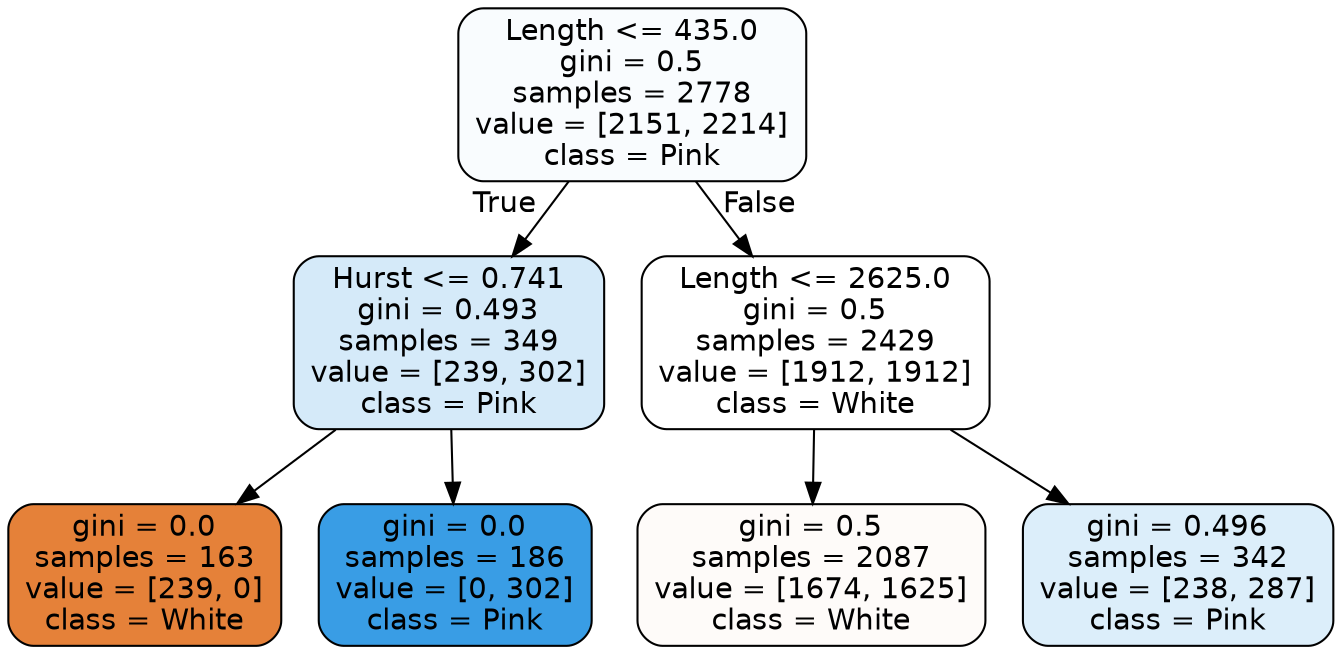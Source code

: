 digraph Tree {
node [shape=box, style="filled, rounded", color="black", fontname=helvetica] ;
edge [fontname=helvetica] ;
0 [label="Length <= 435.0\ngini = 0.5\nsamples = 2778\nvalue = [2151, 2214]\nclass = Pink", fillcolor="#399de507"] ;
1 [label="Hurst <= 0.741\ngini = 0.493\nsamples = 349\nvalue = [239, 302]\nclass = Pink", fillcolor="#399de535"] ;
0 -> 1 [labeldistance=2.5, labelangle=45, headlabel="True"] ;
2 [label="gini = 0.0\nsamples = 163\nvalue = [239, 0]\nclass = White", fillcolor="#e58139ff"] ;
1 -> 2 ;
3 [label="gini = 0.0\nsamples = 186\nvalue = [0, 302]\nclass = Pink", fillcolor="#399de5ff"] ;
1 -> 3 ;
4 [label="Length <= 2625.0\ngini = 0.5\nsamples = 2429\nvalue = [1912, 1912]\nclass = White", fillcolor="#e5813900"] ;
0 -> 4 [labeldistance=2.5, labelangle=-45, headlabel="False"] ;
5 [label="gini = 0.5\nsamples = 2087\nvalue = [1674, 1625]\nclass = White", fillcolor="#e5813907"] ;
4 -> 5 ;
6 [label="gini = 0.496\nsamples = 342\nvalue = [238, 287]\nclass = Pink", fillcolor="#399de52c"] ;
4 -> 6 ;
}